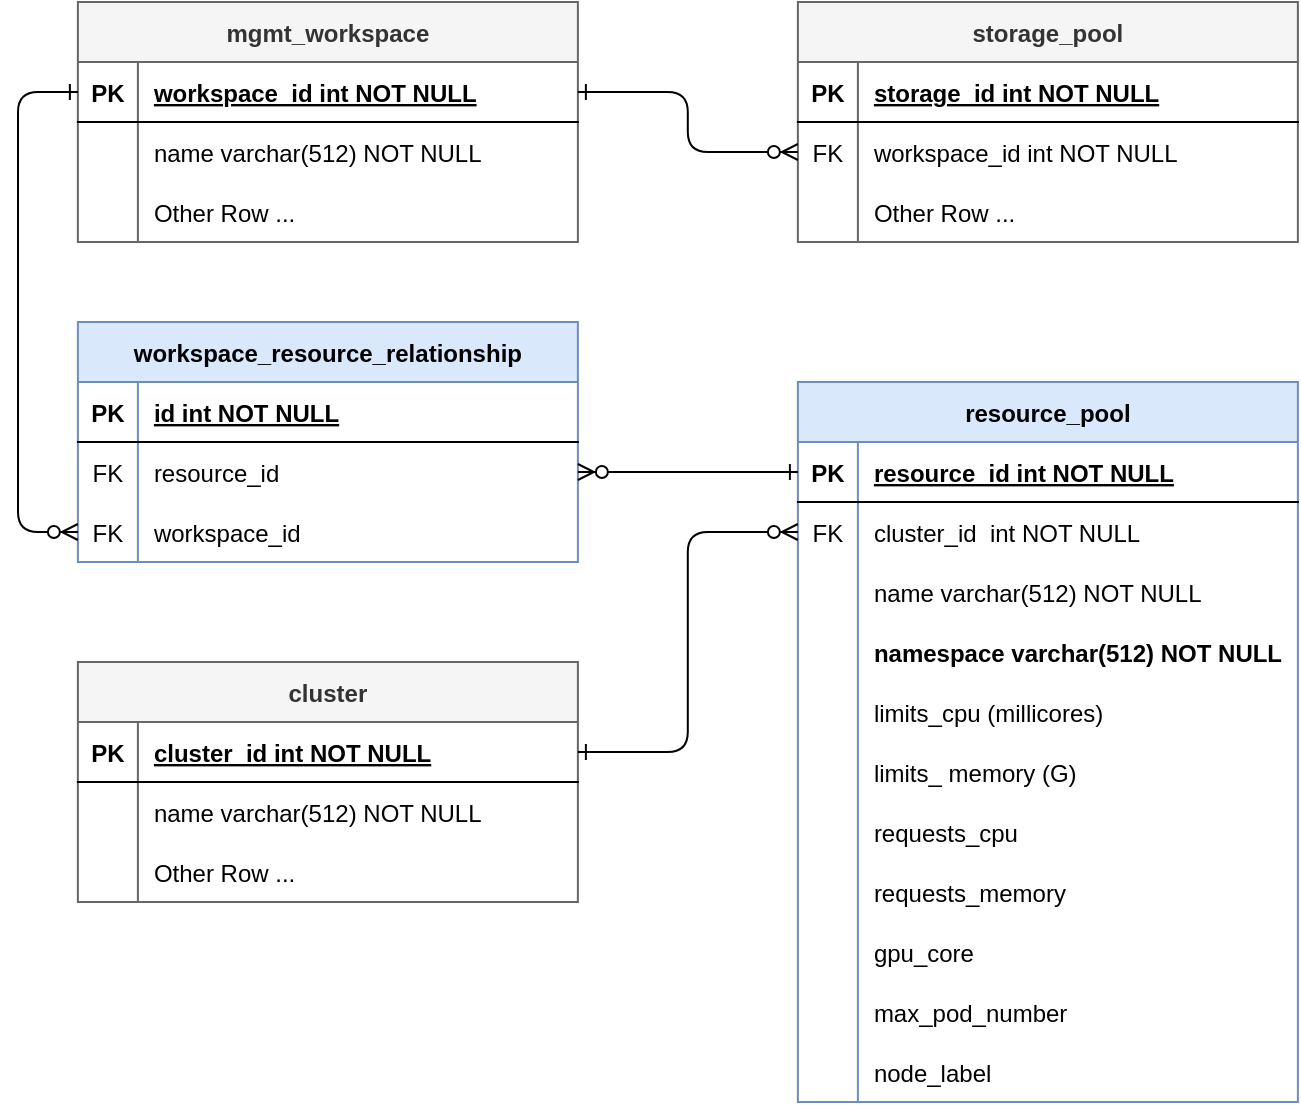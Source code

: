 <mxfile version="20.0.1" type="github" pages="3">
  <diagram id="R2lEEEUBdFMjLlhIrx00" name="Page-1">
    <mxGraphModel dx="1113" dy="722" grid="1" gridSize="10" guides="1" tooltips="1" connect="1" arrows="1" fold="1" page="1" pageScale="1" pageWidth="827" pageHeight="583" math="0" shadow="0" extFonts="Permanent Marker^https://fonts.googleapis.com/css?family=Permanent+Marker">
      <root>
        <mxCell id="0" />
        <mxCell id="1" parent="0" />
        <mxCell id="C-vyLk0tnHw3VtMMgP7b-13" value="resource_pool" style="shape=table;startSize=30;container=1;collapsible=1;childLayout=tableLayout;fixedRows=1;rowLines=0;fontStyle=1;align=center;resizeLast=1;fillColor=#dae8fc;strokeColor=#6c8ebf;" parent="1" vertex="1">
          <mxGeometry x="459.94" y="240" width="250" height="360" as="geometry" />
        </mxCell>
        <mxCell id="C-vyLk0tnHw3VtMMgP7b-14" value="" style="shape=partialRectangle;collapsible=0;dropTarget=0;pointerEvents=0;fillColor=none;points=[[0,0.5],[1,0.5]];portConstraint=eastwest;top=0;left=0;right=0;bottom=1;" parent="C-vyLk0tnHw3VtMMgP7b-13" vertex="1">
          <mxGeometry y="30" width="250" height="30" as="geometry" />
        </mxCell>
        <mxCell id="C-vyLk0tnHw3VtMMgP7b-15" value="PK" style="shape=partialRectangle;overflow=hidden;connectable=0;fillColor=none;top=0;left=0;bottom=0;right=0;fontStyle=1;" parent="C-vyLk0tnHw3VtMMgP7b-14" vertex="1">
          <mxGeometry width="30" height="30" as="geometry">
            <mxRectangle width="30" height="30" as="alternateBounds" />
          </mxGeometry>
        </mxCell>
        <mxCell id="C-vyLk0tnHw3VtMMgP7b-16" value="resource_id int NOT NULL " style="shape=partialRectangle;overflow=hidden;connectable=0;fillColor=none;top=0;left=0;bottom=0;right=0;align=left;spacingLeft=6;fontStyle=5;" parent="C-vyLk0tnHw3VtMMgP7b-14" vertex="1">
          <mxGeometry x="30" width="220" height="30" as="geometry">
            <mxRectangle width="220" height="30" as="alternateBounds" />
          </mxGeometry>
        </mxCell>
        <mxCell id="hwpqe0qij0rR8t1J5Dl4-76" value="" style="shape=tableRow;horizontal=0;startSize=0;swimlaneHead=0;swimlaneBody=0;fillColor=none;collapsible=0;dropTarget=0;points=[[0,0.5],[1,0.5]];portConstraint=eastwest;top=0;left=0;right=0;bottom=0;" vertex="1" parent="C-vyLk0tnHw3VtMMgP7b-13">
          <mxGeometry y="60" width="250" height="30" as="geometry" />
        </mxCell>
        <mxCell id="hwpqe0qij0rR8t1J5Dl4-77" value="FK" style="shape=partialRectangle;connectable=0;fillColor=none;top=0;left=0;bottom=0;right=0;fontStyle=0;overflow=hidden;" vertex="1" parent="hwpqe0qij0rR8t1J5Dl4-76">
          <mxGeometry width="30" height="30" as="geometry">
            <mxRectangle width="30" height="30" as="alternateBounds" />
          </mxGeometry>
        </mxCell>
        <mxCell id="hwpqe0qij0rR8t1J5Dl4-78" value="cluster_id  int NOT NULL" style="shape=partialRectangle;connectable=0;fillColor=none;top=0;left=0;bottom=0;right=0;align=left;spacingLeft=6;fontStyle=0;overflow=hidden;" vertex="1" parent="hwpqe0qij0rR8t1J5Dl4-76">
          <mxGeometry x="30" width="220" height="30" as="geometry">
            <mxRectangle width="220" height="30" as="alternateBounds" />
          </mxGeometry>
        </mxCell>
        <mxCell id="C-vyLk0tnHw3VtMMgP7b-20" value="" style="shape=partialRectangle;collapsible=0;dropTarget=0;pointerEvents=0;fillColor=none;points=[[0,0.5],[1,0.5]];portConstraint=eastwest;top=0;left=0;right=0;bottom=0;" parent="C-vyLk0tnHw3VtMMgP7b-13" vertex="1">
          <mxGeometry y="90" width="250" height="30" as="geometry" />
        </mxCell>
        <mxCell id="C-vyLk0tnHw3VtMMgP7b-21" value="" style="shape=partialRectangle;overflow=hidden;connectable=0;fillColor=none;top=0;left=0;bottom=0;right=0;" parent="C-vyLk0tnHw3VtMMgP7b-20" vertex="1">
          <mxGeometry width="30" height="30" as="geometry">
            <mxRectangle width="30" height="30" as="alternateBounds" />
          </mxGeometry>
        </mxCell>
        <mxCell id="C-vyLk0tnHw3VtMMgP7b-22" value="name varchar(512) NOT NULL" style="shape=partialRectangle;overflow=hidden;connectable=0;fillColor=none;top=0;left=0;bottom=0;right=0;align=left;spacingLeft=6;" parent="C-vyLk0tnHw3VtMMgP7b-20" vertex="1">
          <mxGeometry x="30" width="220" height="30" as="geometry">
            <mxRectangle width="220" height="30" as="alternateBounds" />
          </mxGeometry>
        </mxCell>
        <mxCell id="hwpqe0qij0rR8t1J5Dl4-69" value="" style="shape=tableRow;horizontal=0;startSize=0;swimlaneHead=0;swimlaneBody=0;fillColor=none;collapsible=0;dropTarget=0;points=[[0,0.5],[1,0.5]];portConstraint=eastwest;top=0;left=0;right=0;bottom=0;" vertex="1" parent="C-vyLk0tnHw3VtMMgP7b-13">
          <mxGeometry y="120" width="250" height="30" as="geometry" />
        </mxCell>
        <mxCell id="hwpqe0qij0rR8t1J5Dl4-70" value="" style="shape=partialRectangle;connectable=0;fillColor=none;top=0;left=0;bottom=0;right=0;editable=1;overflow=hidden;" vertex="1" parent="hwpqe0qij0rR8t1J5Dl4-69">
          <mxGeometry width="30" height="30" as="geometry">
            <mxRectangle width="30" height="30" as="alternateBounds" />
          </mxGeometry>
        </mxCell>
        <mxCell id="hwpqe0qij0rR8t1J5Dl4-71" value="namespace varchar(512) NOT NULL" style="shape=partialRectangle;connectable=0;fillColor=none;top=0;left=0;bottom=0;right=0;align=left;spacingLeft=6;overflow=hidden;fontStyle=1" vertex="1" parent="hwpqe0qij0rR8t1J5Dl4-69">
          <mxGeometry x="30" width="220" height="30" as="geometry">
            <mxRectangle width="220" height="30" as="alternateBounds" />
          </mxGeometry>
        </mxCell>
        <mxCell id="hHf0Ujy617ETAoV4R47c-63" value="" style="shape=tableRow;horizontal=0;startSize=0;swimlaneHead=0;swimlaneBody=0;fillColor=none;collapsible=0;dropTarget=0;points=[[0,0.5],[1,0.5]];portConstraint=eastwest;top=0;left=0;right=0;bottom=0;" parent="C-vyLk0tnHw3VtMMgP7b-13" vertex="1">
          <mxGeometry y="150" width="250" height="30" as="geometry" />
        </mxCell>
        <mxCell id="hHf0Ujy617ETAoV4R47c-64" value="" style="shape=partialRectangle;connectable=0;fillColor=none;top=0;left=0;bottom=0;right=0;editable=1;overflow=hidden;" parent="hHf0Ujy617ETAoV4R47c-63" vertex="1">
          <mxGeometry width="30" height="30" as="geometry">
            <mxRectangle width="30" height="30" as="alternateBounds" />
          </mxGeometry>
        </mxCell>
        <mxCell id="hHf0Ujy617ETAoV4R47c-65" value="limits_cpu (millicores)" style="shape=partialRectangle;connectable=0;fillColor=none;top=0;left=0;bottom=0;right=0;align=left;spacingLeft=6;overflow=hidden;" parent="hHf0Ujy617ETAoV4R47c-63" vertex="1">
          <mxGeometry x="30" width="220" height="30" as="geometry">
            <mxRectangle width="220" height="30" as="alternateBounds" />
          </mxGeometry>
        </mxCell>
        <mxCell id="hHf0Ujy617ETAoV4R47c-67" value="" style="shape=tableRow;horizontal=0;startSize=0;swimlaneHead=0;swimlaneBody=0;fillColor=none;collapsible=0;dropTarget=0;points=[[0,0.5],[1,0.5]];portConstraint=eastwest;top=0;left=0;right=0;bottom=0;" parent="C-vyLk0tnHw3VtMMgP7b-13" vertex="1">
          <mxGeometry y="180" width="250" height="30" as="geometry" />
        </mxCell>
        <mxCell id="hHf0Ujy617ETAoV4R47c-68" value="" style="shape=partialRectangle;connectable=0;fillColor=none;top=0;left=0;bottom=0;right=0;editable=1;overflow=hidden;" parent="hHf0Ujy617ETAoV4R47c-67" vertex="1">
          <mxGeometry width="30" height="30" as="geometry">
            <mxRectangle width="30" height="30" as="alternateBounds" />
          </mxGeometry>
        </mxCell>
        <mxCell id="hHf0Ujy617ETAoV4R47c-69" value="limits_ memory (G)" style="shape=partialRectangle;connectable=0;fillColor=none;top=0;left=0;bottom=0;right=0;align=left;spacingLeft=6;overflow=hidden;" parent="hHf0Ujy617ETAoV4R47c-67" vertex="1">
          <mxGeometry x="30" width="220" height="30" as="geometry">
            <mxRectangle width="220" height="30" as="alternateBounds" />
          </mxGeometry>
        </mxCell>
        <mxCell id="hHf0Ujy617ETAoV4R47c-79" value="" style="shape=tableRow;horizontal=0;startSize=0;swimlaneHead=0;swimlaneBody=0;fillColor=none;collapsible=0;dropTarget=0;points=[[0,0.5],[1,0.5]];portConstraint=eastwest;top=0;left=0;right=0;bottom=0;" parent="C-vyLk0tnHw3VtMMgP7b-13" vertex="1">
          <mxGeometry y="210" width="250" height="30" as="geometry" />
        </mxCell>
        <mxCell id="hHf0Ujy617ETAoV4R47c-80" value="" style="shape=partialRectangle;connectable=0;fillColor=none;top=0;left=0;bottom=0;right=0;editable=1;overflow=hidden;" parent="hHf0Ujy617ETAoV4R47c-79" vertex="1">
          <mxGeometry width="30" height="30" as="geometry">
            <mxRectangle width="30" height="30" as="alternateBounds" />
          </mxGeometry>
        </mxCell>
        <mxCell id="hHf0Ujy617ETAoV4R47c-81" value="requests_cpu" style="shape=partialRectangle;connectable=0;fillColor=none;top=0;left=0;bottom=0;right=0;align=left;spacingLeft=6;overflow=hidden;" parent="hHf0Ujy617ETAoV4R47c-79" vertex="1">
          <mxGeometry x="30" width="220" height="30" as="geometry">
            <mxRectangle width="220" height="30" as="alternateBounds" />
          </mxGeometry>
        </mxCell>
        <mxCell id="hHf0Ujy617ETAoV4R47c-59" value="" style="shape=tableRow;horizontal=0;startSize=0;swimlaneHead=0;swimlaneBody=0;fillColor=none;collapsible=0;dropTarget=0;points=[[0,0.5],[1,0.5]];portConstraint=eastwest;top=0;left=0;right=0;bottom=0;" parent="C-vyLk0tnHw3VtMMgP7b-13" vertex="1">
          <mxGeometry y="240" width="250" height="30" as="geometry" />
        </mxCell>
        <mxCell id="hHf0Ujy617ETAoV4R47c-60" value="" style="shape=partialRectangle;connectable=0;fillColor=none;top=0;left=0;bottom=0;right=0;editable=1;overflow=hidden;" parent="hHf0Ujy617ETAoV4R47c-59" vertex="1">
          <mxGeometry width="30" height="30" as="geometry">
            <mxRectangle width="30" height="30" as="alternateBounds" />
          </mxGeometry>
        </mxCell>
        <mxCell id="hHf0Ujy617ETAoV4R47c-61" value="requests_memory" style="shape=partialRectangle;connectable=0;fillColor=none;top=0;left=0;bottom=0;right=0;align=left;spacingLeft=6;overflow=hidden;" parent="hHf0Ujy617ETAoV4R47c-59" vertex="1">
          <mxGeometry x="30" width="220" height="30" as="geometry">
            <mxRectangle width="220" height="30" as="alternateBounds" />
          </mxGeometry>
        </mxCell>
        <mxCell id="hHf0Ujy617ETAoV4R47c-88" value="" style="shape=tableRow;horizontal=0;startSize=0;swimlaneHead=0;swimlaneBody=0;fillColor=none;collapsible=0;dropTarget=0;points=[[0,0.5],[1,0.5]];portConstraint=eastwest;top=0;left=0;right=0;bottom=0;" parent="C-vyLk0tnHw3VtMMgP7b-13" vertex="1">
          <mxGeometry y="270" width="250" height="30" as="geometry" />
        </mxCell>
        <mxCell id="hHf0Ujy617ETAoV4R47c-89" value="" style="shape=partialRectangle;connectable=0;fillColor=none;top=0;left=0;bottom=0;right=0;editable=1;overflow=hidden;" parent="hHf0Ujy617ETAoV4R47c-88" vertex="1">
          <mxGeometry width="30" height="30" as="geometry">
            <mxRectangle width="30" height="30" as="alternateBounds" />
          </mxGeometry>
        </mxCell>
        <mxCell id="hHf0Ujy617ETAoV4R47c-90" value="gpu_core" style="shape=partialRectangle;connectable=0;fillColor=none;top=0;left=0;bottom=0;right=0;align=left;spacingLeft=6;overflow=hidden;" parent="hHf0Ujy617ETAoV4R47c-88" vertex="1">
          <mxGeometry x="30" width="220" height="30" as="geometry">
            <mxRectangle width="220" height="30" as="alternateBounds" />
          </mxGeometry>
        </mxCell>
        <mxCell id="RSrHTkmuu-g2DgOxQEcW-14" value="" style="shape=tableRow;horizontal=0;startSize=0;swimlaneHead=0;swimlaneBody=0;fillColor=none;collapsible=0;dropTarget=0;points=[[0,0.5],[1,0.5]];portConstraint=eastwest;top=0;left=0;right=0;bottom=0;fontSize=12;strokeWidth=1;" vertex="1" parent="C-vyLk0tnHw3VtMMgP7b-13">
          <mxGeometry y="300" width="250" height="30" as="geometry" />
        </mxCell>
        <mxCell id="RSrHTkmuu-g2DgOxQEcW-15" value="" style="shape=partialRectangle;connectable=0;fillColor=none;top=0;left=0;bottom=0;right=0;editable=1;overflow=hidden;fontSize=12;strokeWidth=1;" vertex="1" parent="RSrHTkmuu-g2DgOxQEcW-14">
          <mxGeometry width="30" height="30" as="geometry">
            <mxRectangle width="30" height="30" as="alternateBounds" />
          </mxGeometry>
        </mxCell>
        <mxCell id="RSrHTkmuu-g2DgOxQEcW-16" value="max_pod_number" style="shape=partialRectangle;connectable=0;fillColor=none;top=0;left=0;bottom=0;right=0;align=left;spacingLeft=6;overflow=hidden;fontSize=12;strokeWidth=1;" vertex="1" parent="RSrHTkmuu-g2DgOxQEcW-14">
          <mxGeometry x="30" width="220" height="30" as="geometry">
            <mxRectangle width="220" height="30" as="alternateBounds" />
          </mxGeometry>
        </mxCell>
        <mxCell id="RSrHTkmuu-g2DgOxQEcW-18" value="" style="shape=tableRow;horizontal=0;startSize=0;swimlaneHead=0;swimlaneBody=0;fillColor=none;collapsible=0;dropTarget=0;points=[[0,0.5],[1,0.5]];portConstraint=eastwest;top=0;left=0;right=0;bottom=0;fontSize=12;strokeWidth=1;" vertex="1" parent="C-vyLk0tnHw3VtMMgP7b-13">
          <mxGeometry y="330" width="250" height="30" as="geometry" />
        </mxCell>
        <mxCell id="RSrHTkmuu-g2DgOxQEcW-19" value="" style="shape=partialRectangle;connectable=0;fillColor=none;top=0;left=0;bottom=0;right=0;editable=1;overflow=hidden;fontSize=12;strokeWidth=1;" vertex="1" parent="RSrHTkmuu-g2DgOxQEcW-18">
          <mxGeometry width="30" height="30" as="geometry">
            <mxRectangle width="30" height="30" as="alternateBounds" />
          </mxGeometry>
        </mxCell>
        <mxCell id="RSrHTkmuu-g2DgOxQEcW-20" value="node_label" style="shape=partialRectangle;connectable=0;fillColor=none;top=0;left=0;bottom=0;right=0;align=left;spacingLeft=6;overflow=hidden;fontSize=12;strokeWidth=1;" vertex="1" parent="RSrHTkmuu-g2DgOxQEcW-18">
          <mxGeometry x="30" width="220" height="30" as="geometry">
            <mxRectangle width="220" height="30" as="alternateBounds" />
          </mxGeometry>
        </mxCell>
        <mxCell id="C-vyLk0tnHw3VtMMgP7b-23" value="mgmt_workspace" style="shape=table;startSize=30;container=1;collapsible=1;childLayout=tableLayout;fixedRows=1;rowLines=0;fontStyle=1;align=center;resizeLast=1;fillColor=#f5f5f5;fontColor=#333333;strokeColor=#666666;" parent="1" vertex="1">
          <mxGeometry x="99.94" y="50" width="250" height="120" as="geometry" />
        </mxCell>
        <mxCell id="C-vyLk0tnHw3VtMMgP7b-24" value="" style="shape=partialRectangle;collapsible=0;dropTarget=0;pointerEvents=0;fillColor=none;points=[[0,0.5],[1,0.5]];portConstraint=eastwest;top=0;left=0;right=0;bottom=1;" parent="C-vyLk0tnHw3VtMMgP7b-23" vertex="1">
          <mxGeometry y="30" width="250" height="30" as="geometry" />
        </mxCell>
        <mxCell id="C-vyLk0tnHw3VtMMgP7b-25" value="PK" style="shape=partialRectangle;overflow=hidden;connectable=0;fillColor=none;top=0;left=0;bottom=0;right=0;fontStyle=1;" parent="C-vyLk0tnHw3VtMMgP7b-24" vertex="1">
          <mxGeometry width="30" height="30" as="geometry">
            <mxRectangle width="30" height="30" as="alternateBounds" />
          </mxGeometry>
        </mxCell>
        <mxCell id="C-vyLk0tnHw3VtMMgP7b-26" value="workspace_id int NOT NULL " style="shape=partialRectangle;overflow=hidden;connectable=0;fillColor=none;top=0;left=0;bottom=0;right=0;align=left;spacingLeft=6;fontStyle=5;" parent="C-vyLk0tnHw3VtMMgP7b-24" vertex="1">
          <mxGeometry x="30" width="220" height="30" as="geometry">
            <mxRectangle width="220" height="30" as="alternateBounds" />
          </mxGeometry>
        </mxCell>
        <mxCell id="C-vyLk0tnHw3VtMMgP7b-27" value="" style="shape=partialRectangle;collapsible=0;dropTarget=0;pointerEvents=0;fillColor=none;points=[[0,0.5],[1,0.5]];portConstraint=eastwest;top=0;left=0;right=0;bottom=0;" parent="C-vyLk0tnHw3VtMMgP7b-23" vertex="1">
          <mxGeometry y="60" width="250" height="30" as="geometry" />
        </mxCell>
        <mxCell id="C-vyLk0tnHw3VtMMgP7b-28" value="" style="shape=partialRectangle;overflow=hidden;connectable=0;fillColor=none;top=0;left=0;bottom=0;right=0;" parent="C-vyLk0tnHw3VtMMgP7b-27" vertex="1">
          <mxGeometry width="30" height="30" as="geometry">
            <mxRectangle width="30" height="30" as="alternateBounds" />
          </mxGeometry>
        </mxCell>
        <mxCell id="C-vyLk0tnHw3VtMMgP7b-29" value="name varchar(512) NOT NULL" style="shape=partialRectangle;overflow=hidden;connectable=0;fillColor=none;top=0;left=0;bottom=0;right=0;align=left;spacingLeft=6;" parent="C-vyLk0tnHw3VtMMgP7b-27" vertex="1">
          <mxGeometry x="30" width="220" height="30" as="geometry">
            <mxRectangle width="220" height="30" as="alternateBounds" />
          </mxGeometry>
        </mxCell>
        <mxCell id="hHf0Ujy617ETAoV4R47c-7" value="" style="shape=tableRow;horizontal=0;startSize=0;swimlaneHead=0;swimlaneBody=0;fillColor=none;collapsible=0;dropTarget=0;points=[[0,0.5],[1,0.5]];portConstraint=eastwest;top=0;left=0;right=0;bottom=0;" parent="C-vyLk0tnHw3VtMMgP7b-23" vertex="1">
          <mxGeometry y="90" width="250" height="30" as="geometry" />
        </mxCell>
        <mxCell id="hHf0Ujy617ETAoV4R47c-8" value="" style="shape=partialRectangle;connectable=0;fillColor=none;top=0;left=0;bottom=0;right=0;editable=1;overflow=hidden;" parent="hHf0Ujy617ETAoV4R47c-7" vertex="1">
          <mxGeometry width="30" height="30" as="geometry">
            <mxRectangle width="30" height="30" as="alternateBounds" />
          </mxGeometry>
        </mxCell>
        <mxCell id="hHf0Ujy617ETAoV4R47c-9" value="Other Row ..." style="shape=partialRectangle;connectable=0;fillColor=none;top=0;left=0;bottom=0;right=0;align=left;spacingLeft=6;overflow=hidden;" parent="hHf0Ujy617ETAoV4R47c-7" vertex="1">
          <mxGeometry x="30" width="220" height="30" as="geometry">
            <mxRectangle width="220" height="30" as="alternateBounds" />
          </mxGeometry>
        </mxCell>
        <mxCell id="hHf0Ujy617ETAoV4R47c-24" value="cluster" style="shape=table;startSize=30;container=1;collapsible=1;childLayout=tableLayout;fixedRows=1;rowLines=0;fontStyle=1;align=center;resizeLast=1;fillColor=#f5f5f5;fontColor=#333333;strokeColor=#666666;" parent="1" vertex="1">
          <mxGeometry x="99.94" y="380" width="250" height="120" as="geometry" />
        </mxCell>
        <mxCell id="hHf0Ujy617ETAoV4R47c-25" value="" style="shape=partialRectangle;collapsible=0;dropTarget=0;pointerEvents=0;fillColor=none;points=[[0,0.5],[1,0.5]];portConstraint=eastwest;top=0;left=0;right=0;bottom=1;" parent="hHf0Ujy617ETAoV4R47c-24" vertex="1">
          <mxGeometry y="30" width="250" height="30" as="geometry" />
        </mxCell>
        <mxCell id="hHf0Ujy617ETAoV4R47c-26" value="PK" style="shape=partialRectangle;overflow=hidden;connectable=0;fillColor=none;top=0;left=0;bottom=0;right=0;fontStyle=1;" parent="hHf0Ujy617ETAoV4R47c-25" vertex="1">
          <mxGeometry width="30" height="30" as="geometry">
            <mxRectangle width="30" height="30" as="alternateBounds" />
          </mxGeometry>
        </mxCell>
        <mxCell id="hHf0Ujy617ETAoV4R47c-27" value="cluster_id int NOT NULL " style="shape=partialRectangle;overflow=hidden;connectable=0;fillColor=none;top=0;left=0;bottom=0;right=0;align=left;spacingLeft=6;fontStyle=5;" parent="hHf0Ujy617ETAoV4R47c-25" vertex="1">
          <mxGeometry x="30" width="220" height="30" as="geometry">
            <mxRectangle width="220" height="30" as="alternateBounds" />
          </mxGeometry>
        </mxCell>
        <mxCell id="hHf0Ujy617ETAoV4R47c-31" value="" style="shape=partialRectangle;collapsible=0;dropTarget=0;pointerEvents=0;fillColor=none;points=[[0,0.5],[1,0.5]];portConstraint=eastwest;top=0;left=0;right=0;bottom=0;" parent="hHf0Ujy617ETAoV4R47c-24" vertex="1">
          <mxGeometry y="60" width="250" height="30" as="geometry" />
        </mxCell>
        <mxCell id="hHf0Ujy617ETAoV4R47c-32" value="" style="shape=partialRectangle;overflow=hidden;connectable=0;fillColor=none;top=0;left=0;bottom=0;right=0;" parent="hHf0Ujy617ETAoV4R47c-31" vertex="1">
          <mxGeometry width="30" height="30" as="geometry">
            <mxRectangle width="30" height="30" as="alternateBounds" />
          </mxGeometry>
        </mxCell>
        <mxCell id="hHf0Ujy617ETAoV4R47c-33" value="name varchar(512) NOT NULL" style="shape=partialRectangle;overflow=hidden;connectable=0;fillColor=none;top=0;left=0;bottom=0;right=0;align=left;spacingLeft=6;" parent="hHf0Ujy617ETAoV4R47c-31" vertex="1">
          <mxGeometry x="30" width="220" height="30" as="geometry">
            <mxRectangle width="220" height="30" as="alternateBounds" />
          </mxGeometry>
        </mxCell>
        <mxCell id="hHf0Ujy617ETAoV4R47c-151" value="" style="shape=tableRow;horizontal=0;startSize=0;swimlaneHead=0;swimlaneBody=0;fillColor=none;collapsible=0;dropTarget=0;points=[[0,0.5],[1,0.5]];portConstraint=eastwest;top=0;left=0;right=0;bottom=0;" parent="hHf0Ujy617ETAoV4R47c-24" vertex="1">
          <mxGeometry y="90" width="250" height="30" as="geometry" />
        </mxCell>
        <mxCell id="hHf0Ujy617ETAoV4R47c-152" value="" style="shape=partialRectangle;connectable=0;fillColor=none;top=0;left=0;bottom=0;right=0;editable=1;overflow=hidden;" parent="hHf0Ujy617ETAoV4R47c-151" vertex="1">
          <mxGeometry width="30" height="30" as="geometry">
            <mxRectangle width="30" height="30" as="alternateBounds" />
          </mxGeometry>
        </mxCell>
        <mxCell id="hHf0Ujy617ETAoV4R47c-153" value="Other Row ..." style="shape=partialRectangle;connectable=0;fillColor=none;top=0;left=0;bottom=0;right=0;align=left;spacingLeft=6;overflow=hidden;" parent="hHf0Ujy617ETAoV4R47c-151" vertex="1">
          <mxGeometry x="30" width="220" height="30" as="geometry">
            <mxRectangle width="220" height="30" as="alternateBounds" />
          </mxGeometry>
        </mxCell>
        <mxCell id="hHf0Ujy617ETAoV4R47c-36" value="storage_pool" style="shape=table;startSize=30;container=1;collapsible=1;childLayout=tableLayout;fixedRows=1;rowLines=0;fontStyle=1;align=center;resizeLast=1;fillColor=#f5f5f5;fontColor=#333333;strokeColor=#666666;" parent="1" vertex="1">
          <mxGeometry x="459.94" y="50" width="250" height="120" as="geometry" />
        </mxCell>
        <mxCell id="hHf0Ujy617ETAoV4R47c-37" value="" style="shape=partialRectangle;collapsible=0;dropTarget=0;pointerEvents=0;fillColor=none;points=[[0,0.5],[1,0.5]];portConstraint=eastwest;top=0;left=0;right=0;bottom=1;" parent="hHf0Ujy617ETAoV4R47c-36" vertex="1">
          <mxGeometry y="30" width="250" height="30" as="geometry" />
        </mxCell>
        <mxCell id="hHf0Ujy617ETAoV4R47c-38" value="PK" style="shape=partialRectangle;overflow=hidden;connectable=0;fillColor=none;top=0;left=0;bottom=0;right=0;fontStyle=1;" parent="hHf0Ujy617ETAoV4R47c-37" vertex="1">
          <mxGeometry width="30" height="30" as="geometry">
            <mxRectangle width="30" height="30" as="alternateBounds" />
          </mxGeometry>
        </mxCell>
        <mxCell id="hHf0Ujy617ETAoV4R47c-39" value="storage_id int NOT NULL " style="shape=partialRectangle;overflow=hidden;connectable=0;fillColor=none;top=0;left=0;bottom=0;right=0;align=left;spacingLeft=6;fontStyle=5;" parent="hHf0Ujy617ETAoV4R47c-37" vertex="1">
          <mxGeometry x="30" width="220" height="30" as="geometry">
            <mxRectangle width="220" height="30" as="alternateBounds" />
          </mxGeometry>
        </mxCell>
        <mxCell id="hwpqe0qij0rR8t1J5Dl4-84" value="" style="shape=tableRow;horizontal=0;startSize=0;swimlaneHead=0;swimlaneBody=0;fillColor=none;collapsible=0;dropTarget=0;points=[[0,0.5],[1,0.5]];portConstraint=eastwest;top=0;left=0;right=0;bottom=0;" vertex="1" parent="hHf0Ujy617ETAoV4R47c-36">
          <mxGeometry y="60" width="250" height="30" as="geometry" />
        </mxCell>
        <mxCell id="hwpqe0qij0rR8t1J5Dl4-85" value="FK" style="shape=partialRectangle;connectable=0;fillColor=none;top=0;left=0;bottom=0;right=0;fontStyle=0;overflow=hidden;" vertex="1" parent="hwpqe0qij0rR8t1J5Dl4-84">
          <mxGeometry width="30" height="30" as="geometry">
            <mxRectangle width="30" height="30" as="alternateBounds" />
          </mxGeometry>
        </mxCell>
        <mxCell id="hwpqe0qij0rR8t1J5Dl4-86" value="workspace_id int NOT NULL" style="shape=partialRectangle;connectable=0;fillColor=none;top=0;left=0;bottom=0;right=0;align=left;spacingLeft=6;fontStyle=0;overflow=hidden;" vertex="1" parent="hwpqe0qij0rR8t1J5Dl4-84">
          <mxGeometry x="30" width="220" height="30" as="geometry">
            <mxRectangle width="220" height="30" as="alternateBounds" />
          </mxGeometry>
        </mxCell>
        <mxCell id="hHf0Ujy617ETAoV4R47c-43" value="" style="shape=partialRectangle;collapsible=0;dropTarget=0;pointerEvents=0;fillColor=none;points=[[0,0.5],[1,0.5]];portConstraint=eastwest;top=0;left=0;right=0;bottom=0;" parent="hHf0Ujy617ETAoV4R47c-36" vertex="1">
          <mxGeometry y="90" width="250" height="30" as="geometry" />
        </mxCell>
        <mxCell id="hHf0Ujy617ETAoV4R47c-44" value="" style="shape=partialRectangle;overflow=hidden;connectable=0;fillColor=none;top=0;left=0;bottom=0;right=0;" parent="hHf0Ujy617ETAoV4R47c-43" vertex="1">
          <mxGeometry width="30" height="30" as="geometry">
            <mxRectangle width="30" height="30" as="alternateBounds" />
          </mxGeometry>
        </mxCell>
        <mxCell id="hHf0Ujy617ETAoV4R47c-45" value="Other Row ..." style="shape=partialRectangle;overflow=hidden;connectable=0;fillColor=none;top=0;left=0;bottom=0;right=0;align=left;spacingLeft=6;" parent="hHf0Ujy617ETAoV4R47c-43" vertex="1">
          <mxGeometry x="30" width="220" height="30" as="geometry">
            <mxRectangle width="220" height="30" as="alternateBounds" />
          </mxGeometry>
        </mxCell>
        <mxCell id="hHf0Ujy617ETAoV4R47c-46" value="" style="edgeStyle=orthogonalEdgeStyle;endArrow=ERzeroToMany;startArrow=ERone;endFill=1;startFill=0;exitX=1;exitY=0.5;exitDx=0;exitDy=0;entryX=0;entryY=0.5;entryDx=0;entryDy=0;" parent="1" source="C-vyLk0tnHw3VtMMgP7b-24" target="hwpqe0qij0rR8t1J5Dl4-84" edge="1">
          <mxGeometry width="100" height="100" relative="1" as="geometry">
            <mxPoint x="709.94" y="150" as="sourcePoint" />
            <mxPoint x="429.94" y="100" as="targetPoint" />
          </mxGeometry>
        </mxCell>
        <mxCell id="hwpqe0qij0rR8t1J5Dl4-22" value="" style="edgeStyle=orthogonalEdgeStyle;endArrow=ERzeroToMany;startArrow=ERone;endFill=1;startFill=0;exitX=1;exitY=0.5;exitDx=0;exitDy=0;entryX=0;entryY=0.5;entryDx=0;entryDy=0;" edge="1" parent="1" source="hHf0Ujy617ETAoV4R47c-25" target="hwpqe0qij0rR8t1J5Dl4-76">
          <mxGeometry width="100" height="100" relative="1" as="geometry">
            <mxPoint x="313.94" y="190" as="sourcePoint" />
            <mxPoint x="430" y="380" as="targetPoint" />
          </mxGeometry>
        </mxCell>
        <mxCell id="RSrHTkmuu-g2DgOxQEcW-1" value="workspace_resource_relationship" style="shape=table;startSize=30;container=1;collapsible=1;childLayout=tableLayout;fixedRows=1;rowLines=0;fontStyle=1;align=center;resizeLast=1;fillColor=#dae8fc;strokeColor=#6c8ebf;" vertex="1" parent="1">
          <mxGeometry x="99.94" y="210" width="250" height="120" as="geometry" />
        </mxCell>
        <mxCell id="RSrHTkmuu-g2DgOxQEcW-2" value="" style="shape=partialRectangle;collapsible=0;dropTarget=0;pointerEvents=0;fillColor=none;points=[[0,0.5],[1,0.5]];portConstraint=eastwest;top=0;left=0;right=0;bottom=1;" vertex="1" parent="RSrHTkmuu-g2DgOxQEcW-1">
          <mxGeometry y="30" width="250" height="30" as="geometry" />
        </mxCell>
        <mxCell id="RSrHTkmuu-g2DgOxQEcW-3" value="PK" style="shape=partialRectangle;overflow=hidden;connectable=0;fillColor=none;top=0;left=0;bottom=0;right=0;fontStyle=1;" vertex="1" parent="RSrHTkmuu-g2DgOxQEcW-2">
          <mxGeometry width="30" height="30" as="geometry">
            <mxRectangle width="30" height="30" as="alternateBounds" />
          </mxGeometry>
        </mxCell>
        <mxCell id="RSrHTkmuu-g2DgOxQEcW-4" value="id int NOT NULL " style="shape=partialRectangle;overflow=hidden;connectable=0;fillColor=none;top=0;left=0;bottom=0;right=0;align=left;spacingLeft=6;fontStyle=5;" vertex="1" parent="RSrHTkmuu-g2DgOxQEcW-2">
          <mxGeometry x="30" width="220" height="30" as="geometry">
            <mxRectangle width="220" height="30" as="alternateBounds" />
          </mxGeometry>
        </mxCell>
        <mxCell id="RSrHTkmuu-g2DgOxQEcW-8" value="" style="shape=tableRow;horizontal=0;startSize=0;swimlaneHead=0;swimlaneBody=0;fillColor=none;collapsible=0;dropTarget=0;points=[[0,0.5],[1,0.5]];portConstraint=eastwest;top=0;left=0;right=0;bottom=0;fontSize=12;strokeWidth=1;" vertex="1" parent="RSrHTkmuu-g2DgOxQEcW-1">
          <mxGeometry y="60" width="250" height="30" as="geometry" />
        </mxCell>
        <mxCell id="RSrHTkmuu-g2DgOxQEcW-9" value="FK" style="shape=partialRectangle;connectable=0;fillColor=none;top=0;left=0;bottom=0;right=0;editable=1;overflow=hidden;fontSize=12;strokeWidth=1;" vertex="1" parent="RSrHTkmuu-g2DgOxQEcW-8">
          <mxGeometry width="30" height="30" as="geometry">
            <mxRectangle width="30" height="30" as="alternateBounds" />
          </mxGeometry>
        </mxCell>
        <mxCell id="RSrHTkmuu-g2DgOxQEcW-10" value="resource_id" style="shape=partialRectangle;connectable=0;fillColor=none;top=0;left=0;bottom=0;right=0;align=left;spacingLeft=6;overflow=hidden;fontSize=12;strokeWidth=1;" vertex="1" parent="RSrHTkmuu-g2DgOxQEcW-8">
          <mxGeometry x="30" width="220" height="30" as="geometry">
            <mxRectangle width="220" height="30" as="alternateBounds" />
          </mxGeometry>
        </mxCell>
        <mxCell id="RSrHTkmuu-g2DgOxQEcW-5" value="" style="shape=partialRectangle;collapsible=0;dropTarget=0;pointerEvents=0;fillColor=none;points=[[0,0.5],[1,0.5]];portConstraint=eastwest;top=0;left=0;right=0;bottom=0;" vertex="1" parent="RSrHTkmuu-g2DgOxQEcW-1">
          <mxGeometry y="90" width="250" height="30" as="geometry" />
        </mxCell>
        <mxCell id="RSrHTkmuu-g2DgOxQEcW-6" value="FK" style="shape=partialRectangle;overflow=hidden;connectable=0;fillColor=none;top=0;left=0;bottom=0;right=0;" vertex="1" parent="RSrHTkmuu-g2DgOxQEcW-5">
          <mxGeometry width="30" height="30" as="geometry">
            <mxRectangle width="30" height="30" as="alternateBounds" />
          </mxGeometry>
        </mxCell>
        <mxCell id="RSrHTkmuu-g2DgOxQEcW-7" value="workspace_id" style="shape=partialRectangle;overflow=hidden;connectable=0;fillColor=none;top=0;left=0;bottom=0;right=0;align=left;spacingLeft=6;" vertex="1" parent="RSrHTkmuu-g2DgOxQEcW-5">
          <mxGeometry x="30" width="220" height="30" as="geometry">
            <mxRectangle width="220" height="30" as="alternateBounds" />
          </mxGeometry>
        </mxCell>
        <mxCell id="RSrHTkmuu-g2DgOxQEcW-11" value="" style="edgeStyle=orthogonalEdgeStyle;endArrow=ERzeroToMany;startArrow=ERone;endFill=1;startFill=0;entryX=1;entryY=0.5;entryDx=0;entryDy=0;exitX=0;exitY=0.5;exitDx=0;exitDy=0;" edge="1" parent="1" source="C-vyLk0tnHw3VtMMgP7b-14" target="RSrHTkmuu-g2DgOxQEcW-8">
          <mxGeometry width="100" height="100" relative="1" as="geometry">
            <mxPoint x="420" y="380" as="sourcePoint" />
            <mxPoint x="480.0" y="250" as="targetPoint" />
          </mxGeometry>
        </mxCell>
        <mxCell id="RSrHTkmuu-g2DgOxQEcW-12" value="" style="edgeStyle=orthogonalEdgeStyle;endArrow=ERzeroToMany;startArrow=ERone;endFill=1;startFill=0;entryX=0;entryY=0.5;entryDx=0;entryDy=0;exitX=0;exitY=0.5;exitDx=0;exitDy=0;" edge="1" parent="1" source="C-vyLk0tnHw3VtMMgP7b-24" target="RSrHTkmuu-g2DgOxQEcW-5">
          <mxGeometry width="100" height="100" relative="1" as="geometry">
            <mxPoint x="130.0" y="350" as="sourcePoint" />
            <mxPoint x="20.0" y="350" as="targetPoint" />
            <Array as="points">
              <mxPoint x="70" y="95" />
              <mxPoint x="70" y="315" />
            </Array>
          </mxGeometry>
        </mxCell>
      </root>
    </mxGraphModel>
  </diagram>
  <diagram id="VtAXx8-KYFQ3fUQkb0ze" name="Page-3">
    <mxGraphModel dx="946" dy="31" grid="1" gridSize="10" guides="1" tooltips="1" connect="1" arrows="1" fold="1" page="1" pageScale="1" pageWidth="827" pageHeight="583" math="0" shadow="0">
      <root>
        <mxCell id="0" />
        <mxCell id="1" parent="0" />
        <mxCell id="KNYLwsqlnIUW9qOVcrL9-1" style="edgeStyle=none;rounded=0;orthogonalLoop=1;jettySize=auto;html=1;exitX=0.203;exitY=0.994;exitDx=0;exitDy=0;entryX=0.5;entryY=0;entryDx=0;entryDy=0;startArrow=none;startFill=0;endArrow=classic;endFill=1;exitPerimeter=0;" edge="1" parent="1" source="KNYLwsqlnIUW9qOVcrL9-2" target="KNYLwsqlnIUW9qOVcrL9-17">
          <mxGeometry relative="1" as="geometry" />
        </mxCell>
        <mxCell id="KNYLwsqlnIUW9qOVcrL9-2" value="&lt;b&gt;workspace&lt;/b&gt;" style="rounded=0;whiteSpace=wrap;html=1;fillColor=#dae8fc;strokeColor=#6c8ebf;" vertex="1" parent="1">
          <mxGeometry x="364" y="660" width="400" height="60" as="geometry" />
        </mxCell>
        <mxCell id="KNYLwsqlnIUW9qOVcrL9-3" value="" style="group" vertex="1" connectable="0" parent="1">
          <mxGeometry x="49" y="820" width="160" height="290" as="geometry" />
        </mxCell>
        <mxCell id="KNYLwsqlnIUW9qOVcrL9-4" value="" style="rounded=1;whiteSpace=wrap;html=1;fillColor=#fff2cc;strokeColor=#d6b656;" vertex="1" parent="KNYLwsqlnIUW9qOVcrL9-3">
          <mxGeometry width="160" height="290" as="geometry" />
        </mxCell>
        <mxCell id="KNYLwsqlnIUW9qOVcrL9-5" value="Cluster-GCP" style="rounded=0;whiteSpace=wrap;html=1;" vertex="1" parent="KNYLwsqlnIUW9qOVcrL9-3">
          <mxGeometry x="20" y="130" width="120" height="60" as="geometry" />
        </mxCell>
        <mxCell id="KNYLwsqlnIUW9qOVcrL9-6" value="Cluster-Azure" style="rounded=0;whiteSpace=wrap;html=1;" vertex="1" parent="KNYLwsqlnIUW9qOVcrL9-3">
          <mxGeometry x="20" y="210" width="120" height="60" as="geometry" />
        </mxCell>
        <mxCell id="KNYLwsqlnIUW9qOVcrL9-7" value="Cluster-Rakuten" style="rounded=0;whiteSpace=wrap;html=1;" vertex="1" parent="KNYLwsqlnIUW9qOVcrL9-3">
          <mxGeometry x="20" y="50" width="120" height="60" as="geometry" />
        </mxCell>
        <mxCell id="KNYLwsqlnIUW9qOVcrL9-8" value="&lt;b&gt;Cluster Provider&lt;/b&gt;" style="text;html=1;strokeColor=none;fillColor=none;align=center;verticalAlign=middle;whiteSpace=wrap;rounded=0;" vertex="1" parent="KNYLwsqlnIUW9qOVcrL9-3">
          <mxGeometry x="20" y="10" width="110" height="30" as="geometry" />
        </mxCell>
        <mxCell id="KNYLwsqlnIUW9qOVcrL9-9" value="1" style="ellipse;whiteSpace=wrap;html=1;aspect=fixed;fontSize=12;strokeWidth=1;fillColor=#f8cecc;strokeColor=#b85450;" vertex="1" parent="KNYLwsqlnIUW9qOVcrL9-3">
          <mxGeometry width="20" height="20" as="geometry" />
        </mxCell>
        <mxCell id="KNYLwsqlnIUW9qOVcrL9-10" value="" style="group" vertex="1" connectable="0" parent="1">
          <mxGeometry x="619" y="820" width="160" height="290" as="geometry" />
        </mxCell>
        <mxCell id="KNYLwsqlnIUW9qOVcrL9-11" value="" style="rounded=1;whiteSpace=wrap;html=1;fillColor=#f5f5f5;strokeColor=#666666;fontColor=#333333;" vertex="1" parent="KNYLwsqlnIUW9qOVcrL9-10">
          <mxGeometry width="160" height="290" as="geometry" />
        </mxCell>
        <mxCell id="KNYLwsqlnIUW9qOVcrL9-12" value="&lt;span style=&quot;&quot;&gt;Storage2&lt;/span&gt;" style="rounded=0;whiteSpace=wrap;html=1;" vertex="1" parent="KNYLwsqlnIUW9qOVcrL9-10">
          <mxGeometry x="20" y="130" width="120" height="60" as="geometry" />
        </mxCell>
        <mxCell id="KNYLwsqlnIUW9qOVcrL9-13" value="Storage3" style="rounded=0;whiteSpace=wrap;html=1;" vertex="1" parent="KNYLwsqlnIUW9qOVcrL9-10">
          <mxGeometry x="20" y="210" width="120" height="60" as="geometry" />
        </mxCell>
        <mxCell id="KNYLwsqlnIUW9qOVcrL9-14" value="Default" style="rounded=0;whiteSpace=wrap;html=1;" vertex="1" parent="KNYLwsqlnIUW9qOVcrL9-10">
          <mxGeometry x="20" y="50" width="120" height="60" as="geometry" />
        </mxCell>
        <mxCell id="KNYLwsqlnIUW9qOVcrL9-15" value="&lt;b&gt;Storage Pool&lt;/b&gt;" style="text;html=1;strokeColor=none;fillColor=none;align=center;verticalAlign=middle;whiteSpace=wrap;rounded=0;" vertex="1" parent="KNYLwsqlnIUW9qOVcrL9-10">
          <mxGeometry x="15" y="10" width="130" height="30" as="geometry" />
        </mxCell>
        <mxCell id="KNYLwsqlnIUW9qOVcrL9-16" value="3" style="ellipse;whiteSpace=wrap;html=1;aspect=fixed;fontSize=12;strokeWidth=1;fillColor=#f8cecc;strokeColor=#b85450;" vertex="1" parent="KNYLwsqlnIUW9qOVcrL9-10">
          <mxGeometry width="20" height="20" as="geometry" />
        </mxCell>
        <mxCell id="KNYLwsqlnIUW9qOVcrL9-17" value="" style="rounded=1;whiteSpace=wrap;html=1;fillColor=#d5e8d4;strokeColor=#82b366;" vertex="1" parent="1">
          <mxGeometry x="349" y="820" width="190" height="290" as="geometry" />
        </mxCell>
        <mxCell id="KNYLwsqlnIUW9qOVcrL9-18" style="rounded=0;orthogonalLoop=1;jettySize=auto;html=1;exitX=0;exitY=0.5;exitDx=0;exitDy=0;entryX=1;entryY=0.5;entryDx=0;entryDy=0;startArrow=none;startFill=0;endArrow=classic;endFill=1;" edge="1" parent="1" source="KNYLwsqlnIUW9qOVcrL9-19" target="KNYLwsqlnIUW9qOVcrL9-5">
          <mxGeometry relative="1" as="geometry" />
        </mxCell>
        <mxCell id="KNYLwsqlnIUW9qOVcrL9-19" value="&lt;b&gt;namespaceB&lt;/b&gt;&lt;br&gt;Resource--500m/1G" style="rounded=0;whiteSpace=wrap;html=1;" vertex="1" parent="1">
          <mxGeometry x="369" y="950" width="150" height="60" as="geometry" />
        </mxCell>
        <mxCell id="KNYLwsqlnIUW9qOVcrL9-20" style="edgeStyle=none;rounded=0;orthogonalLoop=1;jettySize=auto;html=1;exitX=0;exitY=0.5;exitDx=0;exitDy=0;entryX=1;entryY=0.5;entryDx=0;entryDy=0;startArrow=none;startFill=0;endArrow=classic;endFill=1;" edge="1" parent="1" source="KNYLwsqlnIUW9qOVcrL9-21" target="KNYLwsqlnIUW9qOVcrL9-5">
          <mxGeometry relative="1" as="geometry" />
        </mxCell>
        <mxCell id="KNYLwsqlnIUW9qOVcrL9-21" value="&lt;b&gt;namespaceC&lt;/b&gt;&lt;br&gt;Resource-2500m/2G" style="rounded=0;whiteSpace=wrap;html=1;" vertex="1" parent="1">
          <mxGeometry x="369" y="1030" width="150" height="60" as="geometry" />
        </mxCell>
        <mxCell id="KNYLwsqlnIUW9qOVcrL9-22" style="edgeStyle=orthogonalEdgeStyle;rounded=0;orthogonalLoop=1;jettySize=auto;html=1;exitX=0;exitY=0.5;exitDx=0;exitDy=0;startArrow=none;startFill=0;endArrow=classic;endFill=1;" edge="1" parent="1" source="KNYLwsqlnIUW9qOVcrL9-23" target="KNYLwsqlnIUW9qOVcrL9-7">
          <mxGeometry relative="1" as="geometry" />
        </mxCell>
        <mxCell id="KNYLwsqlnIUW9qOVcrL9-23" value="&lt;b&gt;namespaceA&lt;/b&gt;&lt;br&gt;Resource-1c/1G" style="rounded=0;whiteSpace=wrap;html=1;" vertex="1" parent="1">
          <mxGeometry x="369" y="870" width="150" height="60" as="geometry" />
        </mxCell>
        <mxCell id="KNYLwsqlnIUW9qOVcrL9-24" value="&lt;b&gt;Resource Pool&lt;/b&gt;" style="text;html=1;strokeColor=none;fillColor=none;align=center;verticalAlign=middle;whiteSpace=wrap;rounded=0;" vertex="1" parent="1">
          <mxGeometry x="379" y="830" width="130" height="30" as="geometry" />
        </mxCell>
        <mxCell id="KNYLwsqlnIUW9qOVcrL9-25" style="edgeStyle=none;rounded=0;orthogonalLoop=1;jettySize=auto;html=1;exitX=0.838;exitY=0.992;exitDx=0;exitDy=0;entryX=0.5;entryY=0;entryDx=0;entryDy=0;startArrow=none;startFill=0;endArrow=classic;endFill=1;exitPerimeter=0;" edge="1" parent="1" source="KNYLwsqlnIUW9qOVcrL9-2" target="KNYLwsqlnIUW9qOVcrL9-11">
          <mxGeometry relative="1" as="geometry">
            <mxPoint x="699.6" y="680" as="sourcePoint" />
            <mxPoint x="698.4" y="820.36" as="targetPoint" />
          </mxGeometry>
        </mxCell>
        <mxCell id="KNYLwsqlnIUW9qOVcrL9-26" value="2" style="ellipse;whiteSpace=wrap;html=1;aspect=fixed;fontSize=12;strokeWidth=1;fillColor=#f8cecc;strokeColor=#b85450;" vertex="1" parent="1">
          <mxGeometry x="349" y="820" width="20" height="20" as="geometry" />
        </mxCell>
        <mxCell id="KNYLwsqlnIUW9qOVcrL9-27" value="4" style="ellipse;whiteSpace=wrap;html=1;aspect=fixed;fontSize=12;strokeWidth=1;fillColor=#f8cecc;strokeColor=#b85450;" vertex="1" parent="1">
          <mxGeometry x="364" y="660" width="20" height="20" as="geometry" />
        </mxCell>
      </root>
    </mxGraphModel>
  </diagram>
  <diagram id="kMzYNl8QY7OboIHJDqI_" name="Page-2">
    <mxGraphModel dx="1183" dy="768" grid="1" gridSize="10" guides="1" tooltips="1" connect="1" arrows="1" fold="1" page="1" pageScale="1" pageWidth="1169" pageHeight="827" math="0" shadow="0">
      <root>
        <mxCell id="0" />
        <mxCell id="1" parent="0" />
        <mxCell id="FDqYAAF6Z90q1kRtsRlw-1" value="" style="rounded=0;html=1;jettySize=auto;orthogonalLoop=1;fontSize=11;endArrow=block;endFill=0;endSize=8;strokeWidth=1;shadow=0;labelBackgroundColor=none;edgeStyle=orthogonalEdgeStyle;fillColor=#d5e8d4;strokeColor=#82b366;" edge="1" parent="1" source="FDqYAAF6Z90q1kRtsRlw-2" target="FDqYAAF6Z90q1kRtsRlw-5">
          <mxGeometry relative="1" as="geometry" />
        </mxCell>
        <mxCell id="FDqYAAF6Z90q1kRtsRlw-2" value="add namespace" style="rounded=1;whiteSpace=wrap;html=1;fontSize=12;glass=0;strokeWidth=1;shadow=0;fillColor=#d5e8d4;strokeColor=#82b366;" vertex="1" parent="1">
          <mxGeometry x="320" y="370" width="120" height="40" as="geometry" />
        </mxCell>
        <mxCell id="FDqYAAF6Z90q1kRtsRlw-4" value="Yes" style="edgeStyle=orthogonalEdgeStyle;rounded=0;html=1;jettySize=auto;orthogonalLoop=1;fontSize=11;endArrow=block;endFill=0;endSize=8;strokeWidth=1;shadow=0;labelBackgroundColor=none;entryX=1;entryY=0.5;entryDx=0;entryDy=0;exitX=1;exitY=0.5;exitDx=0;exitDy=0;fillColor=#d5e8d4;strokeColor=#82b366;" edge="1" parent="1" source="FDqYAAF6Z90q1kRtsRlw-5" target="FDqYAAF6Z90q1kRtsRlw-2">
          <mxGeometry y="10" relative="1" as="geometry">
            <mxPoint as="offset" />
            <mxPoint x="480" y="500" as="targetPoint" />
            <Array as="points">
              <mxPoint x="470" y="500" />
              <mxPoint x="470" y="390" />
            </Array>
          </mxGeometry>
        </mxCell>
        <mxCell id="FDqYAAF6Z90q1kRtsRlw-5" value="validate&amp;nbsp; same &lt;br&gt;ns exist ?" style="rhombus;whiteSpace=wrap;html=1;shadow=0;fontFamily=Helvetica;fontSize=12;align=center;strokeWidth=1;spacing=6;spacingTop=-4;fillColor=#d5e8d4;strokeColor=#82b366;" vertex="1" parent="1">
          <mxGeometry x="320" y="460" width="120" height="80" as="geometry" />
        </mxCell>
        <mxCell id="FDqYAAF6Z90q1kRtsRlw-12" value="&lt;h1&gt;&lt;font style=&quot;font-size: 18px;&quot;&gt;TODO List&lt;/font&gt;&lt;/h1&gt;&lt;p&gt;&lt;/p&gt;&lt;ul&gt;&lt;li&gt;create cluster&lt;/li&gt;&lt;li&gt;create Resource-Pool&lt;/li&gt;&lt;li&gt;create Storage-Pool&lt;/li&gt;&lt;li&gt;&lt;span style=&quot;background-color: initial;&quot;&gt;create Workspace&lt;/span&gt;&lt;/li&gt;&lt;/ul&gt;&lt;p&gt;&lt;/p&gt;" style="text;html=1;strokeColor=none;fillColor=none;spacing=5;spacingTop=-20;whiteSpace=wrap;overflow=hidden;rounded=0;" vertex="1" parent="1">
          <mxGeometry x="20" y="90" width="180" height="130" as="geometry" />
        </mxCell>
        <mxCell id="zxNhRJS_ydIhAwHHgzDg-6" value="&lt;span style=&quot;color: rgb(0, 0, 0); font-family: Helvetica; font-size: 12px; font-style: normal; font-variant-ligatures: normal; font-variant-caps: normal; letter-spacing: normal; orphans: 2; text-align: left; text-indent: 0px; text-transform: none; widows: 2; word-spacing: 0px; -webkit-text-stroke-width: 0px; background-color: rgb(248, 249, 250); text-decoration-thickness: initial; text-decoration-style: initial; text-decoration-color: initial; float: none; display: inline !important;&quot;&gt;&lt;b&gt;create Resource-Pool&lt;/b&gt;&lt;/span&gt;" style="text;html=1;strokeColor=none;fillColor=none;align=center;verticalAlign=middle;whiteSpace=wrap;rounded=0;fontSize=18;" vertex="1" parent="1">
          <mxGeometry x="320" y="130" width="130" height="30" as="geometry" />
        </mxCell>
        <mxCell id="zxNhRJS_ydIhAwHHgzDg-10" value="" style="rounded=0;html=1;jettySize=auto;orthogonalLoop=1;fontSize=11;endArrow=block;endFill=0;endSize=8;strokeWidth=1;shadow=0;labelBackgroundColor=none;edgeStyle=orthogonalEdgeStyle;exitX=0.5;exitY=1;exitDx=0;exitDy=0;exitPerimeter=0;entryX=0.5;entryY=0;entryDx=0;entryDy=0;fillColor=#d5e8d4;strokeColor=#82b366;" edge="1" parent="1" source="zxNhRJS_ydIhAwHHgzDg-16" target="XJBg9RhiKkeytJScZScc-1">
          <mxGeometry relative="1" as="geometry">
            <mxPoint x="380" y="240" as="sourcePoint" />
            <mxPoint x="380" y="270" as="targetPoint" />
          </mxGeometry>
        </mxCell>
        <mxCell id="zxNhRJS_ydIhAwHHgzDg-11" value="add resource params&lt;br&gt;(cpu,mem,gpu)" style="rounded=1;whiteSpace=wrap;html=1;fontSize=12;glass=0;strokeWidth=1;shadow=0;fillColor=#d5e8d4;strokeColor=#82b366;" vertex="1" parent="1">
          <mxGeometry x="320" y="593.5" width="120" height="40" as="geometry" />
        </mxCell>
        <mxCell id="zxNhRJS_ydIhAwHHgzDg-12" value="" style="rounded=0;html=1;jettySize=auto;orthogonalLoop=1;fontSize=11;endArrow=block;endFill=0;endSize=8;strokeWidth=1;shadow=0;labelBackgroundColor=none;edgeStyle=orthogonalEdgeStyle;entryX=0.5;entryY=0;entryDx=0;entryDy=0;exitX=0.5;exitY=1;exitDx=0;exitDy=0;fillColor=#d5e8d4;strokeColor=#82b366;" edge="1" parent="1" source="FDqYAAF6Z90q1kRtsRlw-5" target="zxNhRJS_ydIhAwHHgzDg-11">
          <mxGeometry relative="1" as="geometry">
            <mxPoint x="379.7" y="540" as="sourcePoint" />
            <mxPoint x="379.7" y="590" as="targetPoint" />
          </mxGeometry>
        </mxCell>
        <mxCell id="zxNhRJS_ydIhAwHHgzDg-14" value="" style="rounded=0;html=1;jettySize=auto;orthogonalLoop=1;fontSize=11;endArrow=block;endFill=0;endSize=8;strokeWidth=1;shadow=0;labelBackgroundColor=none;edgeStyle=orthogonalEdgeStyle;entryX=0.5;entryY=0;entryDx=0;entryDy=0;exitX=0.5;exitY=1;exitDx=0;exitDy=0;entryPerimeter=0;fillColor=#d5e8d4;strokeColor=#82b366;" edge="1" parent="1" source="zxNhRJS_ydIhAwHHgzDg-11" target="zxNhRJS_ydIhAwHHgzDg-17">
          <mxGeometry relative="1" as="geometry">
            <mxPoint x="320" y="646.5" as="sourcePoint" />
            <mxPoint x="380" y="690" as="targetPoint" />
          </mxGeometry>
        </mxCell>
        <mxCell id="zxNhRJS_ydIhAwHHgzDg-16" value="Start" style="strokeWidth=1;html=1;shape=mxgraph.flowchart.start_1;whiteSpace=wrap;fontSize=12;fillColor=#d5e8d4;strokeColor=#82b366;" vertex="1" parent="1">
          <mxGeometry x="330" y="180" width="100" height="60" as="geometry" />
        </mxCell>
        <mxCell id="zxNhRJS_ydIhAwHHgzDg-17" value="End" style="strokeWidth=1;html=1;shape=mxgraph.flowchart.terminator;whiteSpace=wrap;fontSize=12;fillColor=#d5e8d4;strokeColor=#82b366;" vertex="1" parent="1">
          <mxGeometry x="330" y="690" width="100" height="60" as="geometry" />
        </mxCell>
        <mxCell id="zxNhRJS_ydIhAwHHgzDg-19" value="" style="rounded=0;html=1;jettySize=auto;orthogonalLoop=1;fontSize=11;endArrow=block;endFill=0;endSize=8;strokeWidth=1;shadow=0;labelBackgroundColor=none;edgeStyle=orthogonalEdgeStyle;entryX=0.5;entryY=0;entryDx=0;entryDy=0;fillColor=#dae8fc;strokeColor=#6c8ebf;" edge="1" parent="1" source="zxNhRJS_ydIhAwHHgzDg-20" target="zxNhRJS_ydIhAwHHgzDg-27">
          <mxGeometry relative="1" as="geometry">
            <mxPoint x="670" y="380" as="targetPoint" />
          </mxGeometry>
        </mxCell>
        <mxCell id="zxNhRJS_ydIhAwHHgzDg-20" value="&lt;span style=&quot;font-family: Arial;&quot;&gt;&lt;font style=&quot;font-size: 12px;&quot;&gt;Add Workspace params&lt;/font&gt;&lt;/span&gt;" style="rounded=1;whiteSpace=wrap;html=1;fontSize=12;glass=0;strokeWidth=1;shadow=0;fillColor=#dae8fc;strokeColor=#6c8ebf;" vertex="1" parent="1">
          <mxGeometry x="610" y="290" width="120" height="40" as="geometry" />
        </mxCell>
        <mxCell id="zxNhRJS_ydIhAwHHgzDg-23" style="edgeStyle=none;rounded=0;orthogonalLoop=1;jettySize=auto;html=1;exitX=0.5;exitY=1;exitDx=0;exitDy=0;entryX=0.5;entryY=0;entryDx=0;entryDy=0;entryPerimeter=0;fontSize=12;startArrow=none;startFill=0;endArrow=block;endFill=0;fillColor=#dae8fc;strokeColor=#6c8ebf;" edge="1" parent="1" source="zxNhRJS_ydIhAwHHgzDg-24" target="zxNhRJS_ydIhAwHHgzDg-31">
          <mxGeometry relative="1" as="geometry" />
        </mxCell>
        <mxCell id="XJBg9RhiKkeytJScZScc-8" style="edgeStyle=orthogonalEdgeStyle;rounded=0;orthogonalLoop=1;jettySize=auto;html=1;exitX=1;exitY=0.5;exitDx=0;exitDy=0;entryX=0;entryY=0.5;entryDx=0;entryDy=0;fontSize=10;startArrow=none;startFill=0;endArrow=block;endFill=0;fillColor=#dae8fc;strokeColor=#6c8ebf;" edge="1" parent="1" source="zxNhRJS_ydIhAwHHgzDg-24" target="XJBg9RhiKkeytJScZScc-7">
          <mxGeometry relative="1" as="geometry" />
        </mxCell>
        <mxCell id="zxNhRJS_ydIhAwHHgzDg-24" value="&lt;span style=&quot;font-family: Arial;&quot;&gt;&lt;font style=&quot;font-size: 12px;&quot;&gt;Use Defaut&lt;br&gt;Add Storage Pool &lt;br&gt;to Workspace&lt;/font&gt;&lt;/span&gt;" style="rounded=1;whiteSpace=wrap;html=1;fontSize=12;glass=0;strokeWidth=1;shadow=0;fillColor=#dae8fc;strokeColor=#6c8ebf;" vertex="1" parent="1">
          <mxGeometry x="610" y="490" width="120" height="50" as="geometry" />
        </mxCell>
        <mxCell id="zxNhRJS_ydIhAwHHgzDg-25" value="&lt;span style=&quot;color: rgb(0, 0, 0); font-family: Helvetica; font-size: 12px; font-style: normal; font-variant-ligatures: normal; font-variant-caps: normal; letter-spacing: normal; orphans: 2; text-align: left; text-indent: 0px; text-transform: none; widows: 2; word-spacing: 0px; -webkit-text-stroke-width: 0px; background-color: rgb(248, 249, 250); text-decoration-thickness: initial; text-decoration-style: initial; text-decoration-color: initial; float: none; display: inline !important;&quot;&gt;&lt;b&gt;create workspace&lt;/b&gt;&lt;/span&gt;" style="text;html=1;strokeColor=none;fillColor=none;align=center;verticalAlign=middle;whiteSpace=wrap;rounded=0;fontSize=18;" vertex="1" parent="1">
          <mxGeometry x="610" y="130" width="130" height="30" as="geometry" />
        </mxCell>
        <mxCell id="zxNhRJS_ydIhAwHHgzDg-26" value="" style="rounded=0;html=1;jettySize=auto;orthogonalLoop=1;fontSize=11;endArrow=block;endFill=0;endSize=8;strokeWidth=1;shadow=0;labelBackgroundColor=none;edgeStyle=orthogonalEdgeStyle;exitX=0.5;exitY=1;exitDx=0;exitDy=0;entryX=0.5;entryY=0;entryDx=0;entryDy=0;exitPerimeter=0;fillColor=#dae8fc;strokeColor=#6c8ebf;" edge="1" parent="1" source="zxNhRJS_ydIhAwHHgzDg-30" target="zxNhRJS_ydIhAwHHgzDg-20">
          <mxGeometry relative="1" as="geometry">
            <mxPoint x="670" y="240" as="sourcePoint" />
            <mxPoint x="769.39" y="280" as="targetPoint" />
          </mxGeometry>
        </mxCell>
        <mxCell id="zxNhRJS_ydIhAwHHgzDg-27" value="&lt;span style=&quot;font-family: Arial;&quot;&gt;&lt;font style=&quot;font-size: 12px;&quot;&gt;Add Resource Pool &lt;br&gt;to Workspace&lt;br&gt;(workspace_id)&lt;br&gt;&lt;/font&gt;&lt;/span&gt;" style="rounded=1;whiteSpace=wrap;html=1;fontSize=12;glass=0;strokeWidth=1;shadow=0;fillColor=#dae8fc;strokeColor=#6c8ebf;" vertex="1" parent="1">
          <mxGeometry x="610" y="380" width="120" height="50" as="geometry" />
        </mxCell>
        <mxCell id="zxNhRJS_ydIhAwHHgzDg-29" value="" style="rounded=0;html=1;jettySize=auto;orthogonalLoop=1;fontSize=11;endArrow=block;endFill=0;endSize=8;strokeWidth=1;shadow=0;labelBackgroundColor=none;edgeStyle=orthogonalEdgeStyle;entryX=0.5;entryY=0;entryDx=0;entryDy=0;exitX=0.5;exitY=1;exitDx=0;exitDy=0;fillColor=#dae8fc;strokeColor=#6c8ebf;" edge="1" parent="1" source="zxNhRJS_ydIhAwHHgzDg-27" target="zxNhRJS_ydIhAwHHgzDg-24">
          <mxGeometry relative="1" as="geometry">
            <mxPoint x="610" y="566.5" as="sourcePoint" />
            <mxPoint x="610" y="620" as="targetPoint" />
          </mxGeometry>
        </mxCell>
        <mxCell id="zxNhRJS_ydIhAwHHgzDg-30" value="Start" style="strokeWidth=1;html=1;shape=mxgraph.flowchart.start_1;whiteSpace=wrap;fontSize=12;fillColor=#dae8fc;strokeColor=#6c8ebf;" vertex="1" parent="1">
          <mxGeometry x="620" y="180" width="100" height="60" as="geometry" />
        </mxCell>
        <mxCell id="zxNhRJS_ydIhAwHHgzDg-31" value="End" style="strokeWidth=1;html=1;shape=mxgraph.flowchart.terminator;whiteSpace=wrap;fontSize=12;fillColor=#dae8fc;strokeColor=#6c8ebf;" vertex="1" parent="1">
          <mxGeometry x="620" y="580" width="100" height="60" as="geometry" />
        </mxCell>
        <mxCell id="XJBg9RhiKkeytJScZScc-1" value="attach a Cluster&lt;br&gt;(cluster_id)" style="rounded=1;whiteSpace=wrap;html=1;fontSize=12;glass=0;strokeWidth=1;shadow=0;fillColor=#d5e8d4;strokeColor=#82b366;" vertex="1" parent="1">
          <mxGeometry x="320" y="290" width="120" height="40" as="geometry" />
        </mxCell>
        <mxCell id="XJBg9RhiKkeytJScZScc-2" value="" style="rounded=0;html=1;jettySize=auto;orthogonalLoop=1;fontSize=11;endArrow=block;endFill=0;endSize=8;strokeWidth=1;shadow=0;labelBackgroundColor=none;edgeStyle=orthogonalEdgeStyle;exitX=0.5;exitY=1;exitDx=0;exitDy=0;entryX=0.5;entryY=0;entryDx=0;entryDy=0;fillColor=#d5e8d4;strokeColor=#82b366;" edge="1" parent="1" source="XJBg9RhiKkeytJScZScc-1" target="FDqYAAF6Z90q1kRtsRlw-2">
          <mxGeometry relative="1" as="geometry">
            <mxPoint x="390" y="250" as="sourcePoint" />
            <mxPoint x="390" y="300" as="targetPoint" />
          </mxGeometry>
        </mxCell>
        <mxCell id="XJBg9RhiKkeytJScZScc-4" style="rounded=0;orthogonalLoop=1;jettySize=auto;html=1;fontSize=12;startArrow=none;startFill=0;endArrow=block;endFill=0;edgeStyle=elbowEdgeStyle;fillColor=#dae8fc;strokeColor=#6c8ebf;exitX=1;exitY=0.75;exitDx=0;exitDy=0;entryX=1;entryY=0.25;entryDx=0;entryDy=0;" edge="1" parent="1" source="zxNhRJS_ydIhAwHHgzDg-27" target="zxNhRJS_ydIhAwHHgzDg-27">
          <mxGeometry relative="1" as="geometry">
            <mxPoint x="1027" y="413" as="sourcePoint" />
            <mxPoint x="1037" y="353" as="targetPoint" />
            <Array as="points">
              <mxPoint x="780" y="410" />
              <mxPoint x="1282" y="313" />
            </Array>
          </mxGeometry>
        </mxCell>
        <mxCell id="XJBg9RhiKkeytJScZScc-5" value="multi" style="edgeLabel;html=1;align=center;verticalAlign=middle;resizable=0;points=[];fontSize=12;" vertex="1" connectable="0" parent="XJBg9RhiKkeytJScZScc-4">
          <mxGeometry x="-0.265" y="1" relative="1" as="geometry">
            <mxPoint x="-16" y="-2" as="offset" />
          </mxGeometry>
        </mxCell>
        <mxCell id="XJBg9RhiKkeytJScZScc-7" value="&lt;span style=&quot;font-family: Arial;&quot;&gt;&lt;font style=&quot;font-size: 10px;&quot;&gt;Create workspace shared storage folder in the storage pool&lt;/font&gt;&lt;/span&gt;" style="rounded=1;whiteSpace=wrap;html=1;fontSize=12;glass=0;strokeWidth=1;shadow=0;fillColor=#dae8fc;strokeColor=#6c8ebf;" vertex="1" parent="1">
          <mxGeometry x="780" y="495" width="150" height="40" as="geometry" />
        </mxCell>
        <mxCell id="JveCQTAsx4e7r0rlllm0-2" value="" style="strokeWidth=2;html=1;shape=mxgraph.flowchart.annotation_2;align=left;labelPosition=right;pointerEvents=1;fontSize=10;" vertex="1" parent="1">
          <mxGeometry x="260" y="390" width="60" height="230" as="geometry" />
        </mxCell>
        <mxCell id="vUaQ0wlTQFhumHS8vOPU-1" value="&lt;h1 style=&quot;margin: 0px; padding: 5px 0px 0px; line-height: 1.25; letter-spacing: -0.01em; font-weight: 500; color: rgb(23, 43, 77); border-bottom: 1px solid rgb(170, 170, 170); clear: left; font-family: -apple-system, &amp;quot;system-ui&amp;quot;, &amp;quot;Segoe UI&amp;quot;, Roboto, Oxygen, Ubuntu, &amp;quot;Fira Sans&amp;quot;, &amp;quot;Droid Sans&amp;quot;, &amp;quot;Helvetica Neue&amp;quot;, sans-serif; text-align: start; background-color: rgb(255, 255, 255);&quot; class=&quot;with-breadcrumbs&quot; id=&quot;title-text&quot;&gt;&lt;a style=&quot;color: rgb(23, 43, 77); text-decoration-line: none; outline: unset; outline-offset: unset; border-bottom-color: rgb(23, 43, 77);&quot; href=&quot;https://confluence.rakuten-it.com/confluence/display/GDSP/GDSP+Hybrid+Cloud+Roadmap&quot;&gt;&lt;font style=&quot;font-size: 12px;&quot;&gt;GDSP Hybrid Cloud Roadmap&lt;/font&gt;&lt;/a&gt;&lt;/h1&gt;" style="text;html=1;align=center;verticalAlign=middle;resizable=0;points=[];autosize=1;strokeColor=none;fillColor=none;fontSize=12;" vertex="1" parent="1">
          <mxGeometry x="20" y="50" width="180" height="40" as="geometry" />
        </mxCell>
        <mxCell id="vUaQ0wlTQFhumHS8vOPU-3" value="&amp;nbsp;Including db table record CURD &amp;amp;&lt;br&gt;related Cluster Kubernetes resource CUD&amp;nbsp;" style="text;html=1;align=center;verticalAlign=middle;resizable=0;points=[];autosize=1;strokeColor=none;fillColor=none;fontSize=12;" vertex="1" parent="1">
          <mxGeometry x="30" y="490" width="240" height="30" as="geometry" />
        </mxCell>
      </root>
    </mxGraphModel>
  </diagram>
</mxfile>
